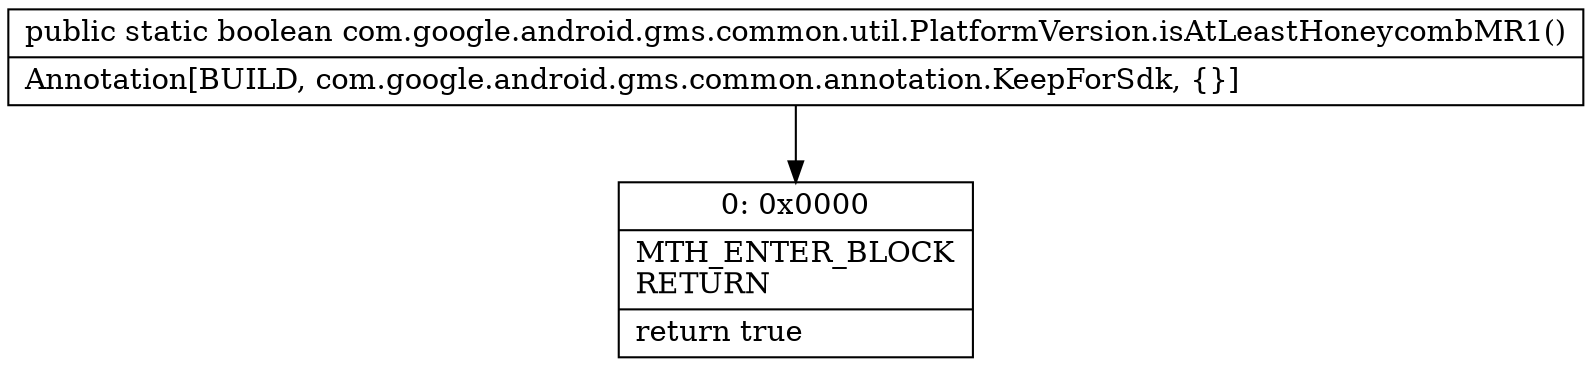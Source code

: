 digraph "CFG forcom.google.android.gms.common.util.PlatformVersion.isAtLeastHoneycombMR1()Z" {
Node_0 [shape=record,label="{0\:\ 0x0000|MTH_ENTER_BLOCK\lRETURN\l|return true\l}"];
MethodNode[shape=record,label="{public static boolean com.google.android.gms.common.util.PlatformVersion.isAtLeastHoneycombMR1()  | Annotation[BUILD, com.google.android.gms.common.annotation.KeepForSdk, \{\}]\l}"];
MethodNode -> Node_0;
}

